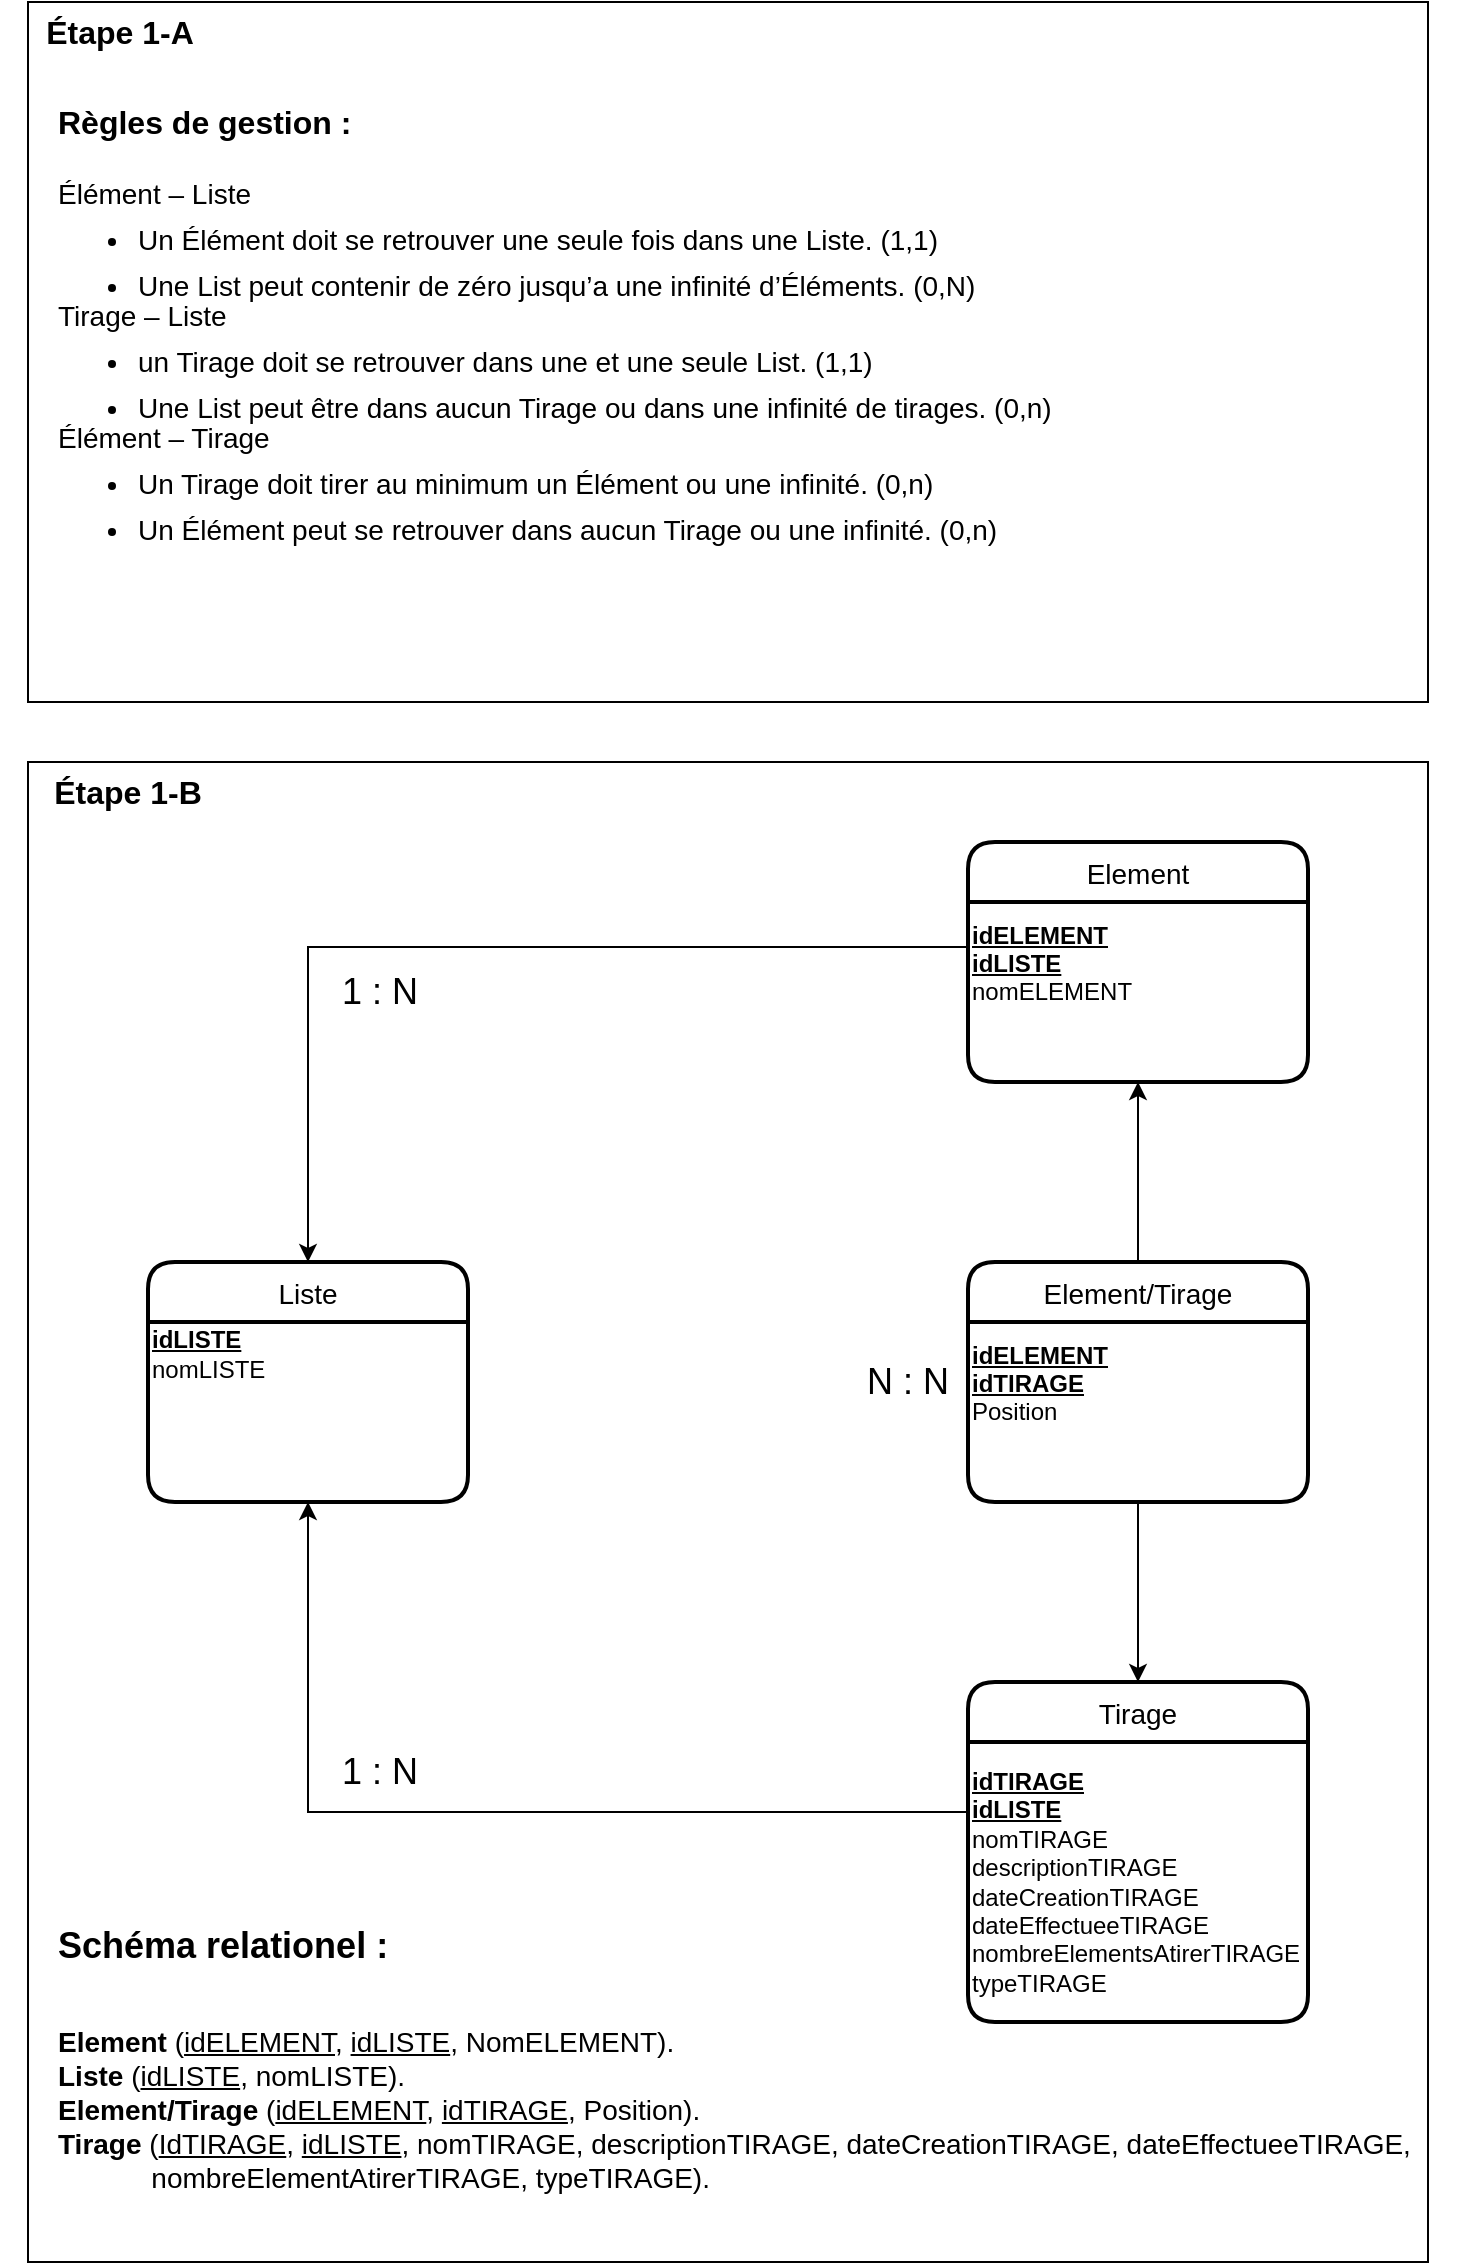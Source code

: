 <mxfile version="18.0.0" type="device"><diagram id="Z7xcnUlmo8s2zNS-Bckz" name="Page-1"><mxGraphModel dx="1422" dy="878" grid="1" gridSize="10" guides="1" tooltips="1" connect="1" arrows="1" fold="1" page="1" pageScale="1" pageWidth="827" pageHeight="1169" math="0" shadow="0"><root><mxCell id="0"/><mxCell id="1" parent="0"/><mxCell id="gF5OUVEIqd5ZKteWZ_7A-26" value="" style="rounded=0;whiteSpace=wrap;html=1;fontSize=14;" vertex="1" parent="1"><mxGeometry x="64" y="30" width="700" height="350" as="geometry"/></mxCell><mxCell id="gF5OUVEIqd5ZKteWZ_7A-22" value="" style="rounded=0;whiteSpace=wrap;html=1;fontSize=16;" vertex="1" parent="1"><mxGeometry x="64" y="410" width="700" height="750" as="geometry"/></mxCell><mxCell id="gF5OUVEIqd5ZKteWZ_7A-1" value="Element" style="swimlane;childLayout=stackLayout;horizontal=1;startSize=30;horizontalStack=0;rounded=1;fontSize=14;fontStyle=0;strokeWidth=2;resizeParent=0;resizeLast=1;shadow=0;dashed=0;align=center;" vertex="1" parent="1"><mxGeometry x="534" y="450" width="170" height="120" as="geometry"/></mxCell><mxCell id="gF5OUVEIqd5ZKteWZ_7A-4" value="&lt;u style=&quot;font-weight: bold;&quot;&gt;idELEMENT&lt;br&gt;&lt;/u&gt;&lt;b&gt;&lt;u&gt;idLISTE&lt;br&gt;&lt;/u&gt;&lt;/b&gt;nomELEMENT&lt;br&gt;&lt;br&gt;&lt;br&gt;" style="text;html=1;strokeColor=none;fillColor=none;align=left;verticalAlign=middle;whiteSpace=wrap;rounded=0;" vertex="1" parent="gF5OUVEIqd5ZKteWZ_7A-1"><mxGeometry y="30" width="170" height="90" as="geometry"/></mxCell><mxCell id="gF5OUVEIqd5ZKteWZ_7A-5" value="Tirage" style="swimlane;childLayout=stackLayout;horizontal=1;startSize=30;horizontalStack=0;rounded=1;fontSize=14;fontStyle=0;strokeWidth=2;resizeParent=0;resizeLast=1;shadow=0;dashed=0;align=center;" vertex="1" parent="1"><mxGeometry x="534" y="870" width="170" height="170" as="geometry"/></mxCell><mxCell id="gF5OUVEIqd5ZKteWZ_7A-13" value="&lt;u style=&quot;font-weight: bold;&quot;&gt;idTIRAGE&lt;br&gt;&lt;/u&gt;&lt;b&gt;&lt;u&gt;idLISTE&lt;/u&gt;&lt;/b&gt;&lt;br&gt;nomTIRAGE&lt;br&gt;descriptionTIRAGE&lt;br&gt;dateCreationTIRAGE&lt;br&gt;dateEffectueeTIRAGE&lt;br&gt;nombreElementsAtirerTIRAGE&lt;br&gt;typeTIRAGE" style="text;html=1;strokeColor=none;fillColor=none;align=left;verticalAlign=middle;whiteSpace=wrap;rounded=0;" vertex="1" parent="gF5OUVEIqd5ZKteWZ_7A-5"><mxGeometry y="30" width="170" height="140" as="geometry"/></mxCell><mxCell id="gF5OUVEIqd5ZKteWZ_7A-20" style="edgeStyle=orthogonalEdgeStyle;rounded=0;orthogonalLoop=1;jettySize=auto;html=1;exitX=0.5;exitY=0;exitDx=0;exitDy=0;entryX=0.5;entryY=1;entryDx=0;entryDy=0;" edge="1" parent="1" source="gF5OUVEIqd5ZKteWZ_7A-7" target="gF5OUVEIqd5ZKteWZ_7A-4"><mxGeometry relative="1" as="geometry"/></mxCell><mxCell id="gF5OUVEIqd5ZKteWZ_7A-7" value="Element/Tirage" style="swimlane;childLayout=stackLayout;horizontal=1;startSize=30;horizontalStack=0;rounded=1;fontSize=14;fontStyle=0;strokeWidth=2;resizeParent=0;resizeLast=1;shadow=0;dashed=0;align=center;" vertex="1" parent="1"><mxGeometry x="534" y="660" width="170" height="120" as="geometry"/></mxCell><mxCell id="gF5OUVEIqd5ZKteWZ_7A-12" value="&lt;u&gt;&lt;b&gt;idELEMENT&lt;/b&gt;&lt;/u&gt;&lt;br&gt;&lt;b&gt;&lt;u&gt;idTIRAGE&lt;/u&gt;&lt;/b&gt;&lt;br&gt;Position&lt;br&gt;&lt;br&gt;&lt;br&gt;" style="text;html=1;strokeColor=none;fillColor=none;align=left;verticalAlign=middle;whiteSpace=wrap;rounded=0;" vertex="1" parent="gF5OUVEIqd5ZKteWZ_7A-7"><mxGeometry y="30" width="170" height="90" as="geometry"/></mxCell><mxCell id="gF5OUVEIqd5ZKteWZ_7A-9" value="Liste" style="swimlane;childLayout=stackLayout;horizontal=1;startSize=30;horizontalStack=0;rounded=1;fontSize=14;fontStyle=0;strokeWidth=2;resizeParent=0;resizeLast=1;shadow=0;dashed=0;align=center;" vertex="1" parent="1"><mxGeometry x="124" y="660" width="160" height="120" as="geometry"/></mxCell><mxCell id="gF5OUVEIqd5ZKteWZ_7A-17" value="&lt;div style=&quot;&quot;&gt;&lt;b style=&quot;background-color: initial; text-decoration-line: underline;&quot;&gt;idLISTE&lt;/b&gt;&lt;/div&gt;&lt;span style=&quot;&quot;&gt;&lt;div style=&quot;&quot;&gt;&lt;span style=&quot;background-color: initial;&quot;&gt;nomLISTE&lt;/span&gt;&lt;/div&gt;&lt;div style=&quot;&quot;&gt;&lt;span style=&quot;background-color: initial;&quot;&gt;&lt;br&gt;&lt;/span&gt;&lt;/div&gt;&lt;div style=&quot;&quot;&gt;&lt;span style=&quot;background-color: initial;&quot;&gt;&lt;br&gt;&lt;/span&gt;&lt;/div&gt;&lt;div style=&quot;&quot;&gt;&lt;span style=&quot;background-color: initial;&quot;&gt;&lt;br&gt;&lt;/span&gt;&lt;/div&gt;&lt;div style=&quot;&quot;&gt;&lt;span style=&quot;background-color: initial;&quot;&gt;&lt;br&gt;&lt;/span&gt;&lt;/div&gt;&lt;/span&gt;" style="text;html=1;strokeColor=none;fillColor=none;align=left;verticalAlign=middle;whiteSpace=wrap;rounded=0;" vertex="1" parent="gF5OUVEIqd5ZKteWZ_7A-9"><mxGeometry y="30" width="160" height="90" as="geometry"/></mxCell><mxCell id="gF5OUVEIqd5ZKteWZ_7A-15" style="edgeStyle=orthogonalEdgeStyle;rounded=0;orthogonalLoop=1;jettySize=auto;html=1;exitX=0;exitY=0.25;exitDx=0;exitDy=0;entryX=0.5;entryY=0;entryDx=0;entryDy=0;" edge="1" parent="1" source="gF5OUVEIqd5ZKteWZ_7A-4" target="gF5OUVEIqd5ZKteWZ_7A-9"><mxGeometry relative="1" as="geometry"/></mxCell><mxCell id="gF5OUVEIqd5ZKteWZ_7A-18" style="edgeStyle=orthogonalEdgeStyle;rounded=0;orthogonalLoop=1;jettySize=auto;html=1;exitX=0;exitY=0.25;exitDx=0;exitDy=0;entryX=0.5;entryY=1;entryDx=0;entryDy=0;" edge="1" parent="1" source="gF5OUVEIqd5ZKteWZ_7A-13" target="gF5OUVEIqd5ZKteWZ_7A-17"><mxGeometry relative="1" as="geometry"/></mxCell><mxCell id="gF5OUVEIqd5ZKteWZ_7A-19" style="edgeStyle=orthogonalEdgeStyle;rounded=0;orthogonalLoop=1;jettySize=auto;html=1;exitX=0.5;exitY=1;exitDx=0;exitDy=0;entryX=0.5;entryY=0;entryDx=0;entryDy=0;" edge="1" parent="1" source="gF5OUVEIqd5ZKteWZ_7A-12" target="gF5OUVEIqd5ZKteWZ_7A-5"><mxGeometry relative="1" as="geometry"/></mxCell><mxCell id="gF5OUVEIqd5ZKteWZ_7A-21" value="&lt;b&gt;&lt;font style=&quot;font-size: 16px;&quot;&gt;Étape 1-B&lt;/font&gt;&lt;/b&gt;" style="text;html=1;strokeColor=none;fillColor=none;align=center;verticalAlign=middle;whiteSpace=wrap;rounded=0;" vertex="1" parent="1"><mxGeometry x="64" y="410" width="100" height="30" as="geometry"/></mxCell><mxCell id="gF5OUVEIqd5ZKteWZ_7A-23" value="&lt;h1 style=&quot;&quot;&gt;&lt;font style=&quot;font-size: 16px;&quot;&gt;Règles de gestion :&lt;/font&gt;&lt;/h1&gt;&lt;p style=&quot;margin-bottom: 0cm; line-height: 1px; background: transparent; font-size: 14px;&quot;&gt;&lt;font style=&quot;font-size: 14px;&quot;&gt;Élément – Liste&lt;/font&gt;&lt;/p&gt;&lt;ul style=&quot;font-size: 14px;&quot;&gt;&lt;li&gt;&lt;p style=&quot;margin-bottom: 0cm; line-height: 1px; background: transparent;&quot;&gt;&lt;font style=&quot;font-size: 14px;&quot;&gt;Un Élément doit se retrouver une seule fois dans une Liste. (1,1)&lt;/font&gt;&lt;/p&gt;&lt;/li&gt;&lt;li&gt;&lt;p style=&quot;margin-bottom: 0cm; line-height: 1px; background: transparent;&quot;&gt;&lt;font style=&quot;font-size: 14px;&quot;&gt;Une List peut contenir de zéro jusqu’a une infinité d’Éléments. (0,N)&lt;/font&gt;&lt;/p&gt;&lt;/li&gt;&lt;/ul&gt;&lt;p style=&quot;margin-bottom: 0cm; line-height: 1px; background: transparent; font-size: 14px;&quot;&gt;&lt;font style=&quot;font-size: 14px;&quot;&gt;Tirage – Liste&lt;/font&gt;&lt;/p&gt;&lt;ul style=&quot;font-size: 14px;&quot;&gt;&lt;li&gt;&lt;p style=&quot;margin-bottom: 0cm; line-height: 1px; background: transparent;&quot;&gt;&lt;font style=&quot;font-size: 14px;&quot;&gt;un Tirage doit se retrouver dans une et une seule List. (1,1)&lt;/font&gt;&lt;/p&gt;&lt;/li&gt;&lt;li&gt;&lt;p style=&quot;margin-bottom: 0cm; line-height: 1px; background: transparent;&quot;&gt;&lt;font style=&quot;font-size: 14px;&quot;&gt;Une List peut être dans aucun Tirage ou dans une infinité de tirages. (0,n)&lt;/font&gt;&lt;/p&gt;&lt;/li&gt;&lt;/ul&gt;&lt;p style=&quot;margin-bottom: 0cm; line-height: 1px; background: transparent; font-size: 14px;&quot;&gt;&lt;font style=&quot;font-size: 14px;&quot;&gt;Élément – Tirage&lt;/font&gt;&lt;/p&gt;&lt;ul style=&quot;font-size: 14px;&quot;&gt;&lt;li style=&quot;&quot;&gt;&lt;p style=&quot;margin-bottom: 0cm; line-height: 1px; background: transparent;&quot;&gt;&lt;font style=&quot;font-size: 14px;&quot;&gt;Un Tirage doit tirer au minimum un Élément ou une infinité. (0,n)&lt;/font&gt;&lt;/p&gt;&lt;/li&gt;&lt;li style=&quot;&quot;&gt;&lt;p style=&quot;margin-bottom: 0cm; line-height: 1px; background: transparent;&quot;&gt;&lt;font style=&quot;font-size: 14px;&quot;&gt;Un Élément peut se retrouver dans aucun Tirage ou une infinité. (0,n)&lt;/font&gt;&lt;/p&gt;&lt;/li&gt;&lt;/ul&gt;" style="text;html=1;strokeColor=none;fillColor=none;spacing=5;spacingTop=-20;whiteSpace=wrap;overflow=hidden;rounded=0;fontSize=16;" vertex="1" parent="1"><mxGeometry x="74" y="55" width="650" height="300" as="geometry"/></mxCell><mxCell id="gF5OUVEIqd5ZKteWZ_7A-25" value="&lt;b&gt;&lt;font style=&quot;font-size: 16px;&quot;&gt;Étape 1-A&lt;/font&gt;&lt;/b&gt;" style="text;html=1;strokeColor=none;fillColor=none;align=center;verticalAlign=middle;whiteSpace=wrap;rounded=0;" vertex="1" parent="1"><mxGeometry x="50" y="30" width="120" height="30" as="geometry"/></mxCell><mxCell id="gF5OUVEIqd5ZKteWZ_7A-27" value="&lt;h1 style=&quot;font-size: 18px;&quot;&gt;&lt;span style=&quot;background-color: initial;&quot;&gt;&lt;font style=&quot;font-size: 18px;&quot;&gt;Schéma relationel :&lt;/font&gt;&lt;/span&gt;&lt;/h1&gt;&lt;div&gt;&lt;br&gt;&lt;/div&gt;&lt;div&gt;&lt;b&gt;Element&lt;/b&gt;&lt;span style=&quot;font-weight: 400;&quot;&gt; (&lt;u&gt;idELEMENT&lt;/u&gt;, &lt;u&gt;idLISTE&lt;/u&gt;, NomELEMENT).&lt;/span&gt;&lt;/div&gt;&lt;div&gt;&lt;b&gt;Liste&lt;/b&gt;&lt;span style=&quot;font-weight: 400;&quot;&gt; (&lt;u&gt;idLISTE&lt;/u&gt;, nomLISTE).&lt;/span&gt;&lt;/div&gt;&lt;div&gt;&lt;b&gt;Element/Tirage&lt;/b&gt;&lt;span style=&quot;font-weight: 400;&quot;&gt; (&lt;u&gt;idELEMENT&lt;/u&gt;, &lt;u&gt;idTIRAGE&lt;/u&gt;, Position).&lt;/span&gt;&lt;/div&gt;&lt;div&gt;&lt;b&gt;Tirage&lt;/b&gt;&lt;span style=&quot;font-weight: 400;&quot;&gt; (&lt;u&gt;IdTIRAGE&lt;/u&gt;, &lt;u&gt;idLISTE&lt;/u&gt;, nomTIRAGE, descriptionTIRAGE, dateCreationTIRAGE, dateEffectueeTIRAGE, &lt;span style=&quot;white-space: pre;&quot;&gt;&#9;&lt;/span&gt;&amp;nbsp; &amp;nbsp; &amp;nbsp; &amp;nbsp; &amp;nbsp; &amp;nbsp; &amp;nbsp; &amp;nbsp; &amp;nbsp; nombreElementAtirerTIRAGE, typeTIRAGE).&lt;/span&gt;&lt;/div&gt;" style="text;html=1;strokeColor=none;fillColor=none;spacing=5;spacingTop=-20;whiteSpace=wrap;overflow=hidden;rounded=0;fontSize=14;" vertex="1" parent="1"><mxGeometry x="74" y="990" width="716" height="141" as="geometry"/></mxCell><mxCell id="gF5OUVEIqd5ZKteWZ_7A-30" value="N : N" style="text;html=1;strokeColor=none;fillColor=none;align=center;verticalAlign=middle;whiteSpace=wrap;rounded=0;fontSize=18;" vertex="1" parent="1"><mxGeometry x="474" y="705" width="60" height="30" as="geometry"/></mxCell><mxCell id="gF5OUVEIqd5ZKteWZ_7A-32" value="1 : N" style="text;html=1;strokeColor=none;fillColor=none;align=center;verticalAlign=middle;whiteSpace=wrap;rounded=0;fontSize=18;" vertex="1" parent="1"><mxGeometry x="210" y="900" width="60" height="30" as="geometry"/></mxCell><mxCell id="gF5OUVEIqd5ZKteWZ_7A-33" value="1 : N" style="text;html=1;strokeColor=none;fillColor=none;align=center;verticalAlign=middle;whiteSpace=wrap;rounded=0;fontSize=18;" vertex="1" parent="1"><mxGeometry x="210" y="510" width="60" height="30" as="geometry"/></mxCell></root></mxGraphModel></diagram></mxfile>
